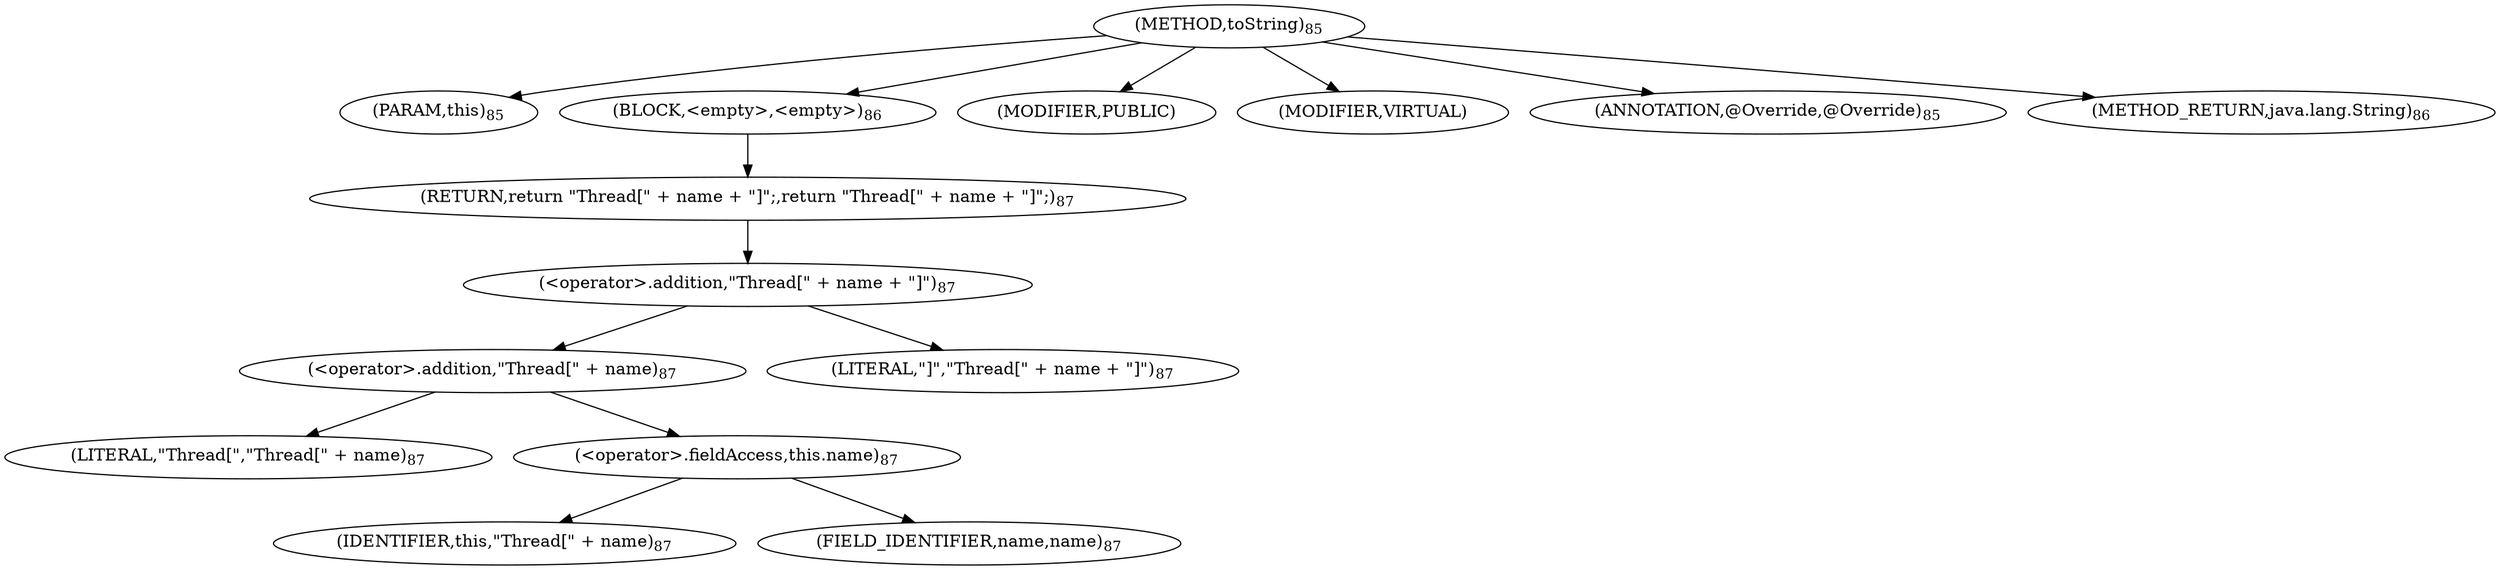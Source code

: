 digraph "toString" {  
"305" [label = <(METHOD,toString)<SUB>85</SUB>> ]
"306" [label = <(PARAM,this)<SUB>85</SUB>> ]
"307" [label = <(BLOCK,&lt;empty&gt;,&lt;empty&gt;)<SUB>86</SUB>> ]
"308" [label = <(RETURN,return &quot;Thread[&quot; + name + &quot;]&quot;;,return &quot;Thread[&quot; + name + &quot;]&quot;;)<SUB>87</SUB>> ]
"309" [label = <(&lt;operator&gt;.addition,&quot;Thread[&quot; + name + &quot;]&quot;)<SUB>87</SUB>> ]
"310" [label = <(&lt;operator&gt;.addition,&quot;Thread[&quot; + name)<SUB>87</SUB>> ]
"311" [label = <(LITERAL,&quot;Thread[&quot;,&quot;Thread[&quot; + name)<SUB>87</SUB>> ]
"312" [label = <(&lt;operator&gt;.fieldAccess,this.name)<SUB>87</SUB>> ]
"313" [label = <(IDENTIFIER,this,&quot;Thread[&quot; + name)<SUB>87</SUB>> ]
"314" [label = <(FIELD_IDENTIFIER,name,name)<SUB>87</SUB>> ]
"315" [label = <(LITERAL,&quot;]&quot;,&quot;Thread[&quot; + name + &quot;]&quot;)<SUB>87</SUB>> ]
"316" [label = <(MODIFIER,PUBLIC)> ]
"317" [label = <(MODIFIER,VIRTUAL)> ]
"318" [label = <(ANNOTATION,@Override,@Override)<SUB>85</SUB>> ]
"319" [label = <(METHOD_RETURN,java.lang.String)<SUB>86</SUB>> ]
  "305" -> "306" 
  "305" -> "307" 
  "305" -> "316" 
  "305" -> "317" 
  "305" -> "318" 
  "305" -> "319" 
  "307" -> "308" 
  "308" -> "309" 
  "309" -> "310" 
  "309" -> "315" 
  "310" -> "311" 
  "310" -> "312" 
  "312" -> "313" 
  "312" -> "314" 
}
